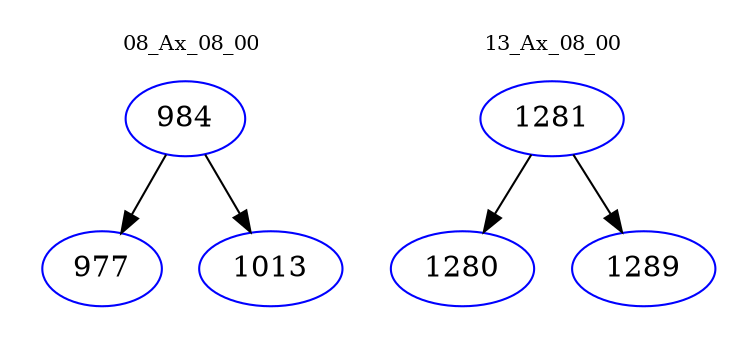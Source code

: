 digraph{
subgraph cluster_0 {
color = white
label = "08_Ax_08_00";
fontsize=10;
T0_984 [label="984", color="blue"]
T0_984 -> T0_977 [color="black"]
T0_977 [label="977", color="blue"]
T0_984 -> T0_1013 [color="black"]
T0_1013 [label="1013", color="blue"]
}
subgraph cluster_1 {
color = white
label = "13_Ax_08_00";
fontsize=10;
T1_1281 [label="1281", color="blue"]
T1_1281 -> T1_1280 [color="black"]
T1_1280 [label="1280", color="blue"]
T1_1281 -> T1_1289 [color="black"]
T1_1289 [label="1289", color="blue"]
}
}
